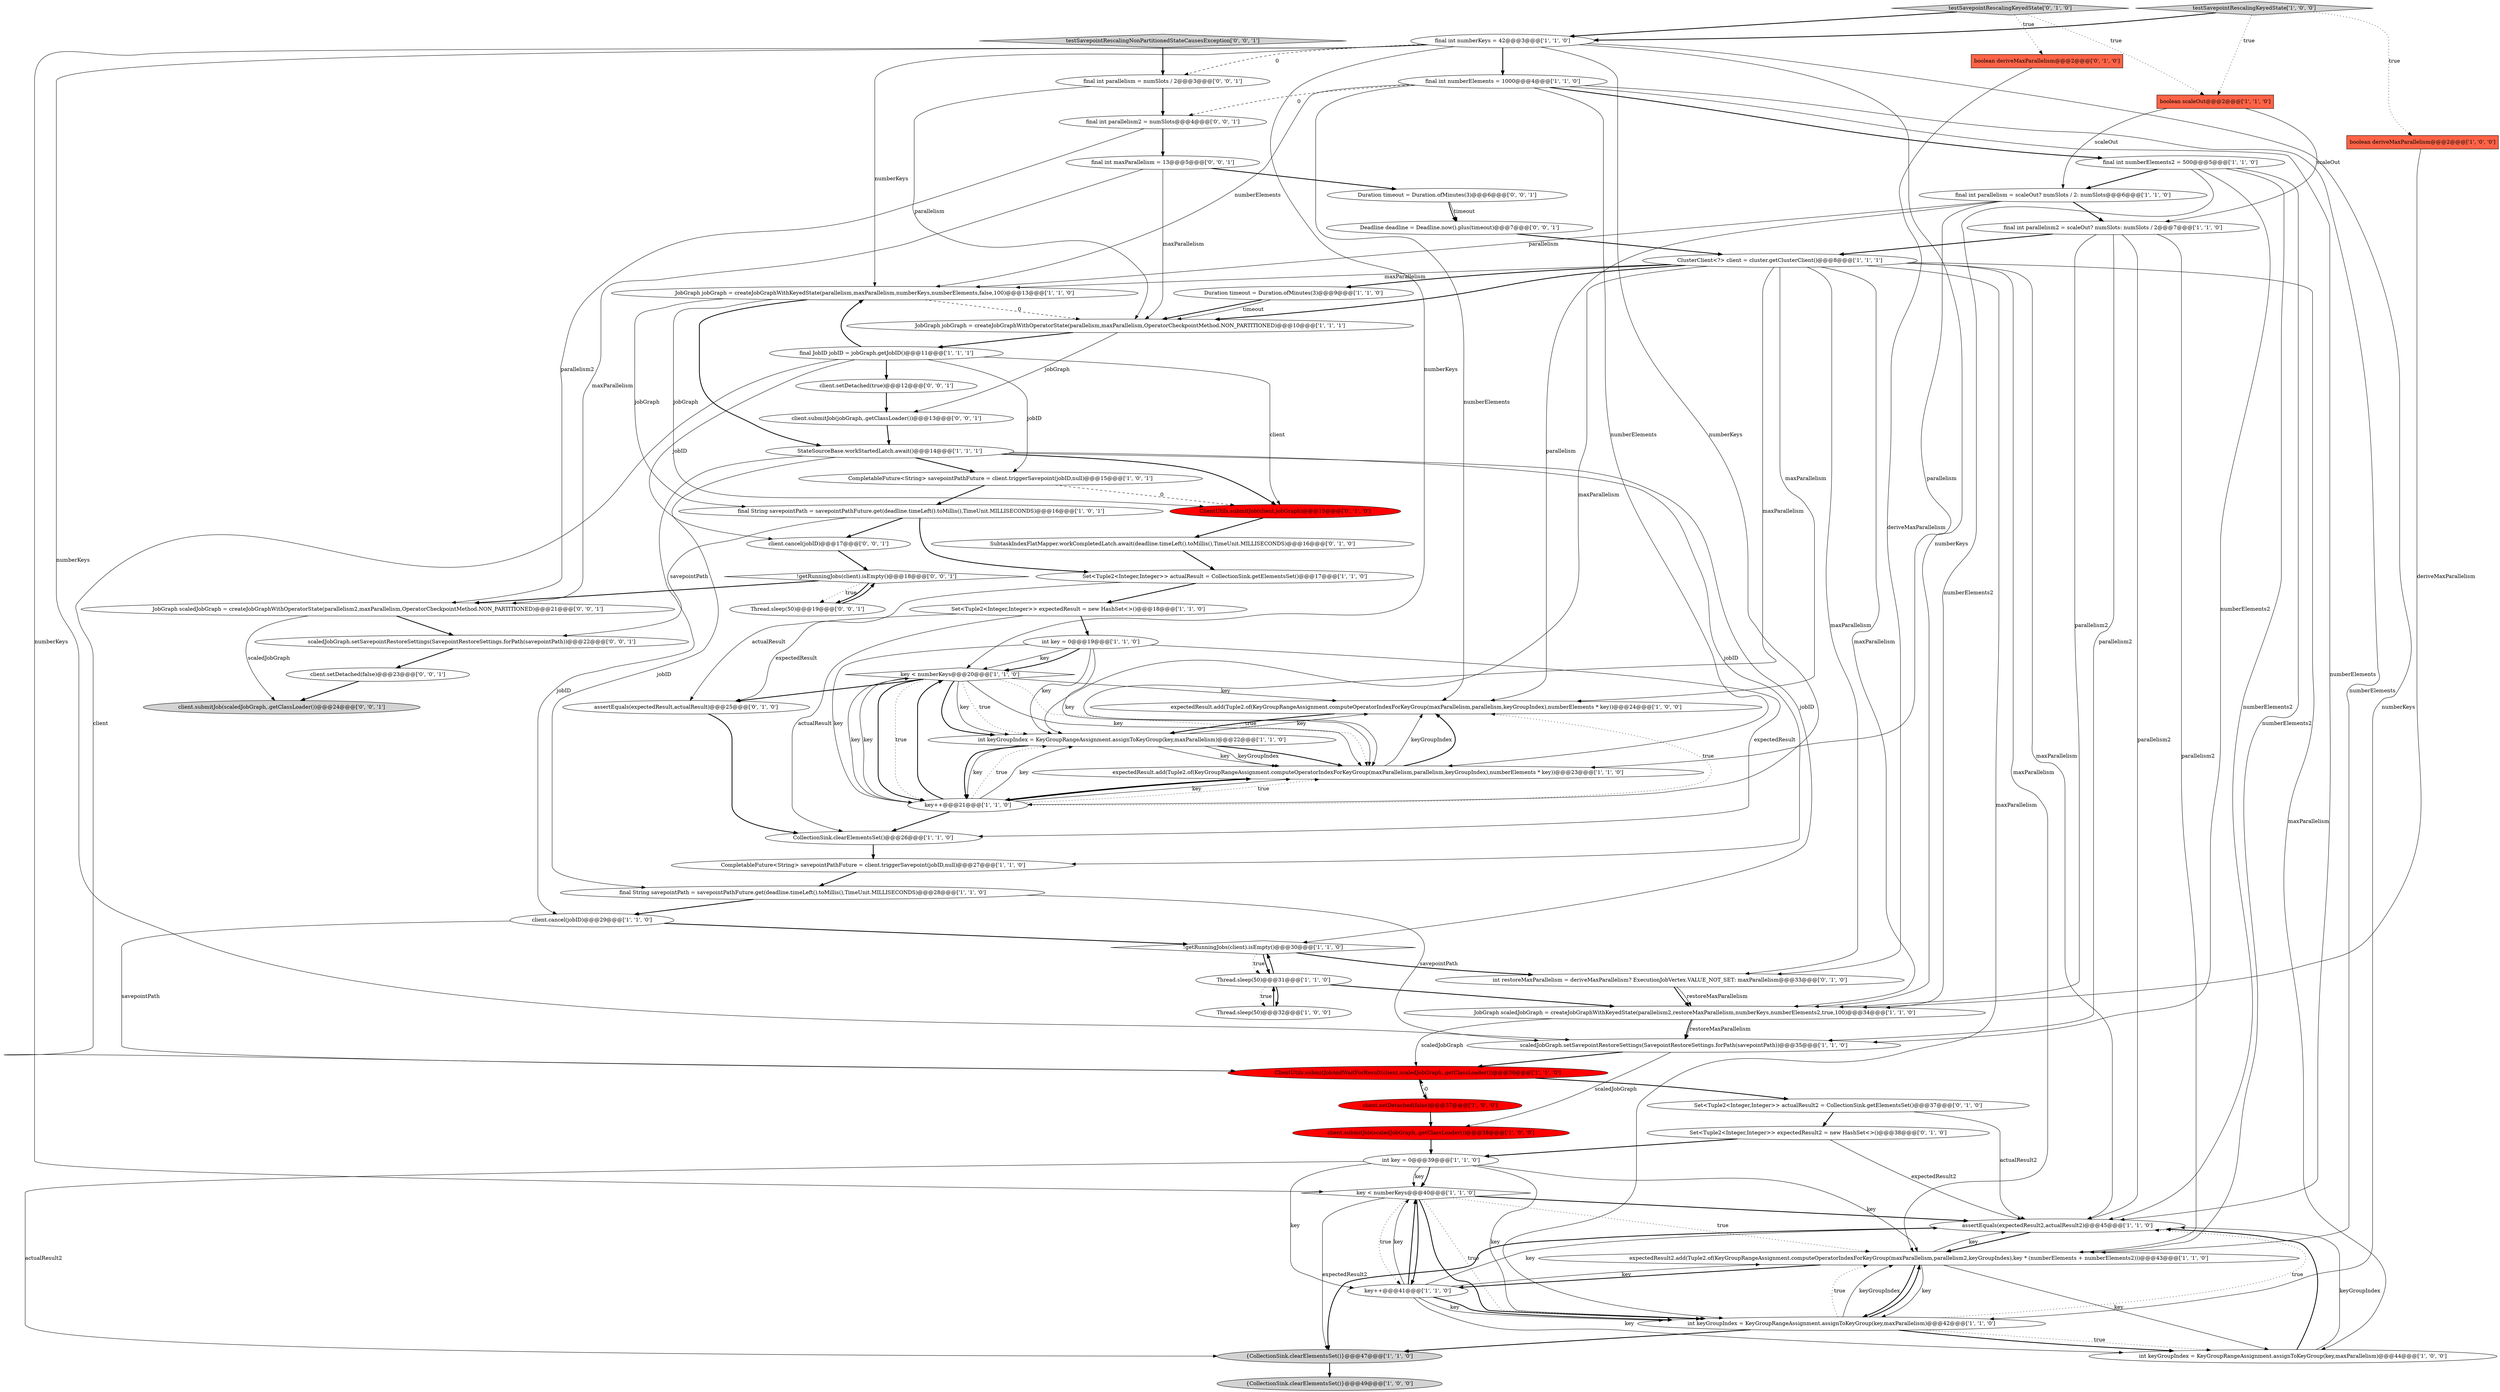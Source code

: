 digraph {
29 [style = filled, label = "{CollectionSink.clearElementsSet()}@@@49@@@['1', '0', '0']", fillcolor = lightgray, shape = ellipse image = "AAA0AAABBB1BBB"];
51 [style = filled, label = "assertEquals(expectedResult,actualResult)@@@25@@@['0', '1', '0']", fillcolor = white, shape = ellipse image = "AAA0AAABBB2BBB"];
64 [style = filled, label = "final int maxParallelism = 13@@@5@@@['0', '0', '1']", fillcolor = white, shape = ellipse image = "AAA0AAABBB3BBB"];
14 [style = filled, label = "key < numberKeys@@@40@@@['1', '1', '0']", fillcolor = white, shape = diamond image = "AAA0AAABBB1BBB"];
21 [style = filled, label = "key < numberKeys@@@20@@@['1', '1', '0']", fillcolor = white, shape = diamond image = "AAA0AAABBB1BBB"];
23 [style = filled, label = "int key = 0@@@39@@@['1', '1', '0']", fillcolor = white, shape = ellipse image = "AAA0AAABBB1BBB"];
39 [style = filled, label = "final int numberElements2 = 500@@@5@@@['1', '1', '0']", fillcolor = white, shape = ellipse image = "AAA0AAABBB1BBB"];
40 [style = filled, label = "int keyGroupIndex = KeyGroupRangeAssignment.assignToKeyGroup(key,maxParallelism)@@@44@@@['1', '0', '0']", fillcolor = white, shape = ellipse image = "AAA0AAABBB1BBB"];
42 [style = filled, label = "ClusterClient<?> client = cluster.getClusterClient()@@@8@@@['1', '1', '1']", fillcolor = white, shape = ellipse image = "AAA0AAABBB1BBB"];
66 [style = filled, label = "final int parallelism2 = numSlots@@@4@@@['0', '0', '1']", fillcolor = white, shape = ellipse image = "AAA0AAABBB3BBB"];
20 [style = filled, label = "{CollectionSink.clearElementsSet()}@@@47@@@['1', '1', '0']", fillcolor = lightgray, shape = ellipse image = "AAA0AAABBB1BBB"];
3 [style = filled, label = "JobGraph scaledJobGraph = createJobGraphWithKeyedState(parallelism2,restoreMaxParallelism,numberKeys,numberElements2,true,100)@@@34@@@['1', '1', '0']", fillcolor = white, shape = ellipse image = "AAA0AAABBB1BBB"];
17 [style = filled, label = "final String savepointPath = savepointPathFuture.get(deadline.timeLeft().toMillis(),TimeUnit.MILLISECONDS)@@@16@@@['1', '0', '1']", fillcolor = white, shape = ellipse image = "AAA0AAABBB1BBB"];
19 [style = filled, label = "testSavepointRescalingKeyedState['1', '0', '0']", fillcolor = lightgray, shape = diamond image = "AAA0AAABBB1BBB"];
30 [style = filled, label = "CompletableFuture<String> savepointPathFuture = client.triggerSavepoint(jobID,null)@@@15@@@['1', '0', '1']", fillcolor = white, shape = ellipse image = "AAA0AAABBB1BBB"];
38 [style = filled, label = "Thread.sleep(50)@@@31@@@['1', '1', '0']", fillcolor = white, shape = ellipse image = "AAA0AAABBB1BBB"];
62 [style = filled, label = "!getRunningJobs(client).isEmpty()@@@18@@@['0', '0', '1']", fillcolor = white, shape = diamond image = "AAA0AAABBB3BBB"];
34 [style = filled, label = "assertEquals(expectedResult2,actualResult2)@@@45@@@['1', '1', '0']", fillcolor = white, shape = ellipse image = "AAA0AAABBB1BBB"];
36 [style = filled, label = "JobGraph jobGraph = createJobGraphWithKeyedState(parallelism,maxParallelism,numberKeys,numberElements,false,100)@@@13@@@['1', '1', '0']", fillcolor = white, shape = ellipse image = "AAA0AAABBB1BBB"];
52 [style = filled, label = "ClientUtils.submitJob(client,jobGraph)@@@15@@@['0', '1', '0']", fillcolor = red, shape = ellipse image = "AAA1AAABBB2BBB"];
31 [style = filled, label = "ClientUtils.submitJobAndWaitForResult(client,scaledJobGraph,.getClassLoader())@@@36@@@['1', '1', '0']", fillcolor = red, shape = ellipse image = "AAA1AAABBB1BBB"];
18 [style = filled, label = "final JobID jobID = jobGraph.getJobID()@@@11@@@['1', '1', '1']", fillcolor = white, shape = ellipse image = "AAA0AAABBB1BBB"];
45 [style = filled, label = "SubtaskIndexFlatMapper.workCompletedLatch.await(deadline.timeLeft().toMillis(),TimeUnit.MILLISECONDS)@@@16@@@['0', '1', '0']", fillcolor = white, shape = ellipse image = "AAA0AAABBB2BBB"];
4 [style = filled, label = "!getRunningJobs(client).isEmpty()@@@30@@@['1', '1', '0']", fillcolor = white, shape = diamond image = "AAA0AAABBB1BBB"];
22 [style = filled, label = "client.setDetached(false)@@@37@@@['1', '0', '0']", fillcolor = red, shape = ellipse image = "AAA1AAABBB1BBB"];
9 [style = filled, label = "scaledJobGraph.setSavepointRestoreSettings(SavepointRestoreSettings.forPath(savepointPath))@@@35@@@['1', '1', '0']", fillcolor = white, shape = ellipse image = "AAA0AAABBB1BBB"];
10 [style = filled, label = "client.cancel(jobID)@@@29@@@['1', '1', '0']", fillcolor = white, shape = ellipse image = "AAA0AAABBB1BBB"];
46 [style = filled, label = "testSavepointRescalingKeyedState['0', '1', '0']", fillcolor = lightgray, shape = diamond image = "AAA0AAABBB2BBB"];
50 [style = filled, label = "boolean deriveMaxParallelism@@@2@@@['0', '1', '0']", fillcolor = tomato, shape = box image = "AAA0AAABBB2BBB"];
24 [style = filled, label = "StateSourceBase.workStartedLatch.await()@@@14@@@['1', '1', '1']", fillcolor = white, shape = ellipse image = "AAA0AAABBB1BBB"];
61 [style = filled, label = "JobGraph scaledJobGraph = createJobGraphWithOperatorState(parallelism2,maxParallelism,OperatorCheckpointMethod.NON_PARTITIONED)@@@21@@@['0', '0', '1']", fillcolor = white, shape = ellipse image = "AAA0AAABBB3BBB"];
57 [style = filled, label = "Thread.sleep(50)@@@19@@@['0', '0', '1']", fillcolor = white, shape = ellipse image = "AAA0AAABBB3BBB"];
13 [style = filled, label = "Set<Tuple2<Integer,Integer>> expectedResult = new HashSet<>()@@@18@@@['1', '1', '0']", fillcolor = white, shape = ellipse image = "AAA0AAABBB1BBB"];
48 [style = filled, label = "int restoreMaxParallelism = deriveMaxParallelism? ExecutionJobVertex.VALUE_NOT_SET: maxParallelism@@@33@@@['0', '1', '0']", fillcolor = white, shape = ellipse image = "AAA0AAABBB2BBB"];
32 [style = filled, label = "Duration timeout = Duration.ofMinutes(3)@@@9@@@['1', '1', '0']", fillcolor = white, shape = ellipse image = "AAA0AAABBB1BBB"];
53 [style = filled, label = "client.submitJob(jobGraph,.getClassLoader())@@@13@@@['0', '0', '1']", fillcolor = white, shape = ellipse image = "AAA0AAABBB3BBB"];
8 [style = filled, label = "key++@@@41@@@['1', '1', '0']", fillcolor = white, shape = ellipse image = "AAA0AAABBB1BBB"];
41 [style = filled, label = "boolean scaleOut@@@2@@@['1', '1', '0']", fillcolor = tomato, shape = box image = "AAA0AAABBB1BBB"];
0 [style = filled, label = "Thread.sleep(50)@@@32@@@['1', '0', '0']", fillcolor = white, shape = ellipse image = "AAA0AAABBB1BBB"];
49 [style = filled, label = "Set<Tuple2<Integer,Integer>> actualResult2 = CollectionSink.getElementsSet()@@@37@@@['0', '1', '0']", fillcolor = white, shape = ellipse image = "AAA0AAABBB2BBB"];
47 [style = filled, label = "Set<Tuple2<Integer,Integer>> expectedResult2 = new HashSet<>()@@@38@@@['0', '1', '0']", fillcolor = white, shape = ellipse image = "AAA0AAABBB2BBB"];
15 [style = filled, label = "expectedResult2.add(Tuple2.of(KeyGroupRangeAssignment.computeOperatorIndexForKeyGroup(maxParallelism,parallelism2,keyGroupIndex),key * (numberElements + numberElements2)))@@@43@@@['1', '1', '0']", fillcolor = white, shape = ellipse image = "AAA0AAABBB1BBB"];
7 [style = filled, label = "final int parallelism = scaleOut? numSlots / 2: numSlots@@@6@@@['1', '1', '0']", fillcolor = white, shape = ellipse image = "AAA0AAABBB1BBB"];
67 [style = filled, label = "client.setDetached(true)@@@12@@@['0', '0', '1']", fillcolor = white, shape = ellipse image = "AAA0AAABBB3BBB"];
26 [style = filled, label = "expectedResult.add(Tuple2.of(KeyGroupRangeAssignment.computeOperatorIndexForKeyGroup(maxParallelism,parallelism,keyGroupIndex),numberElements * key))@@@24@@@['1', '0', '0']", fillcolor = white, shape = ellipse image = "AAA0AAABBB1BBB"];
33 [style = filled, label = "final int parallelism2 = scaleOut? numSlots: numSlots / 2@@@7@@@['1', '1', '0']", fillcolor = white, shape = ellipse image = "AAA0AAABBB1BBB"];
56 [style = filled, label = "scaledJobGraph.setSavepointRestoreSettings(SavepointRestoreSettings.forPath(savepointPath))@@@22@@@['0', '0', '1']", fillcolor = white, shape = ellipse image = "AAA0AAABBB3BBB"];
28 [style = filled, label = "Set<Tuple2<Integer,Integer>> actualResult = CollectionSink.getElementsSet()@@@17@@@['1', '1', '0']", fillcolor = white, shape = ellipse image = "AAA0AAABBB1BBB"];
5 [style = filled, label = "final int numberElements = 1000@@@4@@@['1', '1', '0']", fillcolor = white, shape = ellipse image = "AAA0AAABBB1BBB"];
25 [style = filled, label = "key++@@@21@@@['1', '1', '0']", fillcolor = white, shape = ellipse image = "AAA0AAABBB1BBB"];
59 [style = filled, label = "final int parallelism = numSlots / 2@@@3@@@['0', '0', '1']", fillcolor = white, shape = ellipse image = "AAA0AAABBB3BBB"];
60 [style = filled, label = "client.setDetached(false)@@@23@@@['0', '0', '1']", fillcolor = white, shape = ellipse image = "AAA0AAABBB3BBB"];
37 [style = filled, label = "boolean deriveMaxParallelism@@@2@@@['1', '0', '0']", fillcolor = tomato, shape = box image = "AAA0AAABBB1BBB"];
6 [style = filled, label = "int keyGroupIndex = KeyGroupRangeAssignment.assignToKeyGroup(key,maxParallelism)@@@42@@@['1', '1', '0']", fillcolor = white, shape = ellipse image = "AAA0AAABBB1BBB"];
43 [style = filled, label = "int keyGroupIndex = KeyGroupRangeAssignment.assignToKeyGroup(key,maxParallelism)@@@22@@@['1', '1', '0']", fillcolor = white, shape = ellipse image = "AAA0AAABBB1BBB"];
35 [style = filled, label = "JobGraph jobGraph = createJobGraphWithOperatorState(parallelism,maxParallelism,OperatorCheckpointMethod.NON_PARTITIONED)@@@10@@@['1', '1', '1']", fillcolor = white, shape = ellipse image = "AAA0AAABBB1BBB"];
63 [style = filled, label = "Duration timeout = Duration.ofMinutes(3)@@@6@@@['0', '0', '1']", fillcolor = white, shape = ellipse image = "AAA0AAABBB3BBB"];
55 [style = filled, label = "testSavepointRescalingNonPartitionedStateCausesException['0', '0', '1']", fillcolor = lightgray, shape = diamond image = "AAA0AAABBB3BBB"];
16 [style = filled, label = "CollectionSink.clearElementsSet()@@@26@@@['1', '1', '0']", fillcolor = white, shape = ellipse image = "AAA0AAABBB1BBB"];
2 [style = filled, label = "final String savepointPath = savepointPathFuture.get(deadline.timeLeft().toMillis(),TimeUnit.MILLISECONDS)@@@28@@@['1', '1', '0']", fillcolor = white, shape = ellipse image = "AAA0AAABBB1BBB"];
65 [style = filled, label = "Deadline deadline = Deadline.now().plus(timeout)@@@7@@@['0', '0', '1']", fillcolor = white, shape = ellipse image = "AAA0AAABBB3BBB"];
58 [style = filled, label = "client.submitJob(scaledJobGraph,.getClassLoader())@@@24@@@['0', '0', '1']", fillcolor = lightgray, shape = ellipse image = "AAA0AAABBB3BBB"];
27 [style = filled, label = "CompletableFuture<String> savepointPathFuture = client.triggerSavepoint(jobID,null)@@@27@@@['1', '1', '0']", fillcolor = white, shape = ellipse image = "AAA0AAABBB1BBB"];
54 [style = filled, label = "client.cancel(jobID)@@@17@@@['0', '0', '1']", fillcolor = white, shape = ellipse image = "AAA0AAABBB3BBB"];
11 [style = filled, label = "client.submitJob(scaledJobGraph,.getClassLoader())@@@38@@@['1', '0', '0']", fillcolor = red, shape = ellipse image = "AAA1AAABBB1BBB"];
12 [style = filled, label = "int key = 0@@@19@@@['1', '1', '0']", fillcolor = white, shape = ellipse image = "AAA0AAABBB1BBB"];
1 [style = filled, label = "final int numberKeys = 42@@@3@@@['1', '1', '0']", fillcolor = white, shape = ellipse image = "AAA0AAABBB1BBB"];
44 [style = filled, label = "expectedResult.add(Tuple2.of(KeyGroupRangeAssignment.computeOperatorIndexForKeyGroup(maxParallelism,parallelism,keyGroupIndex),numberElements * key))@@@23@@@['1', '1', '0']", fillcolor = white, shape = ellipse image = "AAA0AAABBB1BBB"];
1->5 [style = bold, label=""];
8->6 [style = solid, label="key"];
32->35 [style = bold, label=""];
12->21 [style = solid, label="key"];
1->25 [style = solid, label="numberKeys"];
17->54 [style = bold, label=""];
48->3 [style = bold, label=""];
4->38 [style = dotted, label="true"];
21->51 [style = bold, label=""];
21->25 [style = solid, label="key"];
34->20 [style = bold, label=""];
65->42 [style = bold, label=""];
61->56 [style = bold, label=""];
23->15 [style = solid, label="key"];
57->62 [style = bold, label=""];
44->26 [style = solid, label="keyGroupIndex"];
62->57 [style = dotted, label="true"];
32->35 [style = solid, label="timeout"];
21->43 [style = bold, label=""];
24->10 [style = solid, label="jobID"];
62->61 [style = bold, label=""];
9->11 [style = solid, label="scaledJobGraph"];
34->15 [style = bold, label=""];
38->4 [style = bold, label=""];
12->43 [style = solid, label="key"];
8->6 [style = bold, label=""];
5->36 [style = solid, label="numberElements"];
7->26 [style = solid, label="parallelism"];
15->40 [style = solid, label="key"];
64->35 [style = solid, label="maxParallelism"];
25->44 [style = bold, label=""];
59->66 [style = bold, label=""];
43->26 [style = solid, label="key"];
24->30 [style = bold, label=""];
1->59 [style = dashed, label="0"];
40->34 [style = solid, label="keyGroupIndex"];
1->14 [style = solid, label="numberKeys"];
30->52 [style = dashed, label="0"];
5->44 [style = solid, label="numberElements"];
19->1 [style = bold, label=""];
36->24 [style = bold, label=""];
33->42 [style = bold, label=""];
66->64 [style = bold, label=""];
25->44 [style = solid, label="key"];
21->44 [style = solid, label="key"];
50->48 [style = solid, label="deriveMaxParallelism"];
23->8 [style = solid, label="key"];
43->44 [style = bold, label=""];
27->2 [style = bold, label=""];
36->35 [style = dashed, label="0"];
21->26 [style = solid, label="key"];
25->21 [style = bold, label=""];
25->44 [style = dotted, label="true"];
6->15 [style = dotted, label="true"];
36->17 [style = solid, label="jobGraph"];
18->52 [style = solid, label="client"];
4->38 [style = bold, label=""];
24->2 [style = solid, label="jobID"];
39->3 [style = solid, label="numberElements2"];
36->52 [style = solid, label="jobGraph"];
49->34 [style = solid, label="actualResult2"];
42->40 [style = solid, label="maxParallelism"];
35->18 [style = bold, label=""];
23->20 [style = solid, label="actualResult2"];
7->44 [style = solid, label="parallelism"];
33->15 [style = solid, label="parallelism2"];
5->39 [style = bold, label=""];
12->21 [style = bold, label=""];
55->59 [style = bold, label=""];
52->45 [style = bold, label=""];
54->62 [style = bold, label=""];
66->61 [style = solid, label="parallelism2"];
26->43 [style = bold, label=""];
42->43 [style = solid, label="maxParallelism"];
40->34 [style = bold, label=""];
21->25 [style = bold, label=""];
51->16 [style = bold, label=""];
19->37 [style = dotted, label="true"];
8->14 [style = solid, label="key"];
67->53 [style = bold, label=""];
47->34 [style = solid, label="expectedResult2"];
0->38 [style = bold, label=""];
23->14 [style = bold, label=""];
7->33 [style = bold, label=""];
43->25 [style = solid, label="key"];
23->14 [style = solid, label="key"];
1->6 [style = solid, label="numberKeys"];
13->51 [style = solid, label="expectedResult"];
59->35 [style = solid, label="parallelism"];
13->12 [style = bold, label=""];
39->7 [style = bold, label=""];
24->4 [style = solid, label="jobID"];
42->15 [style = solid, label="maxParallelism"];
38->0 [style = bold, label=""];
53->24 [style = bold, label=""];
19->41 [style = dotted, label="true"];
21->43 [style = solid, label="key"];
42->32 [style = bold, label=""];
42->34 [style = solid, label="maxParallelism"];
14->8 [style = bold, label=""];
5->26 [style = solid, label="numberElements"];
22->11 [style = bold, label=""];
14->6 [style = bold, label=""];
25->26 [style = dotted, label="true"];
18->54 [style = solid, label="jobID"];
22->31 [style = dashed, label="0"];
39->34 [style = solid, label="numberElements2"];
42->26 [style = solid, label="maxParallelism"];
6->40 [style = dotted, label="true"];
6->15 [style = solid, label="keyGroupIndex"];
3->9 [style = solid, label="restoreMaxParallelism"];
8->34 [style = solid, label="key"];
30->17 [style = bold, label=""];
63->65 [style = bold, label=""];
16->27 [style = bold, label=""];
9->31 [style = bold, label=""];
48->3 [style = solid, label="restoreMaxParallelism"];
56->60 [style = bold, label=""];
8->40 [style = solid, label="key"];
23->6 [style = solid, label="key"];
8->14 [style = bold, label=""];
31->49 [style = bold, label=""];
18->30 [style = solid, label="jobID"];
61->58 [style = solid, label="scaledJobGraph"];
33->34 [style = solid, label="parallelism2"];
25->16 [style = bold, label=""];
2->10 [style = bold, label=""];
42->44 [style = solid, label="maxParallelism"];
38->3 [style = bold, label=""];
33->3 [style = solid, label="parallelism2"];
18->31 [style = solid, label="client"];
6->15 [style = bold, label=""];
3->9 [style = bold, label=""];
6->20 [style = bold, label=""];
2->9 [style = solid, label="savepointPath"];
60->58 [style = bold, label=""];
21->25 [style = dotted, label="true"];
14->20 [style = solid, label="expectedResult2"];
39->15 [style = solid, label="numberElements2"];
12->25 [style = solid, label="key"];
1->21 [style = solid, label="numberKeys"];
46->50 [style = dotted, label="true"];
3->31 [style = solid, label="scaledJobGraph"];
14->8 [style = dotted, label="true"];
42->3 [style = solid, label="maxParallelism"];
63->65 [style = solid, label="timeout"];
44->25 [style = bold, label=""];
25->43 [style = dotted, label="true"];
18->67 [style = bold, label=""];
4->48 [style = bold, label=""];
15->34 [style = solid, label="key"];
41->33 [style = solid, label="scaleOut"];
47->23 [style = bold, label=""];
1->3 [style = solid, label="numberKeys"];
15->8 [style = bold, label=""];
42->6 [style = solid, label="maxParallelism"];
21->43 [style = dotted, label="true"];
7->36 [style = solid, label="parallelism"];
35->53 [style = solid, label="jobGraph"];
14->6 [style = dotted, label="true"];
42->36 [style = solid, label="maxParallelism"];
12->16 [style = solid, label="expectedResult"];
25->43 [style = solid, label="key"];
31->22 [style = bold, label=""];
5->15 [style = solid, label="numberElements"];
28->51 [style = solid, label="actualResult"];
20->29 [style = bold, label=""];
13->16 [style = solid, label="actualResult"];
64->63 [style = bold, label=""];
39->9 [style = solid, label="numberElements2"];
37->3 [style = solid, label="deriveMaxParallelism"];
28->13 [style = bold, label=""];
14->34 [style = bold, label=""];
18->36 [style = bold, label=""];
15->6 [style = bold, label=""];
1->9 [style = solid, label="numberKeys"];
43->44 [style = solid, label="key"];
45->28 [style = bold, label=""];
38->0 [style = dotted, label="true"];
5->34 [style = solid, label="numberElements"];
24->27 [style = solid, label="jobID"];
62->57 [style = bold, label=""];
46->41 [style = dotted, label="true"];
64->61 [style = solid, label="maxParallelism"];
8->15 [style = solid, label="key"];
49->47 [style = bold, label=""];
42->35 [style = bold, label=""];
25->21 [style = solid, label="key"];
14->15 [style = dotted, label="true"];
17->28 [style = bold, label=""];
44->26 [style = bold, label=""];
46->1 [style = bold, label=""];
21->44 [style = dotted, label="true"];
6->40 [style = bold, label=""];
10->31 [style = solid, label="savepointPath"];
41->7 [style = solid, label="scaleOut"];
12->44 [style = solid, label="key"];
10->4 [style = bold, label=""];
6->34 [style = dotted, label="true"];
5->66 [style = dashed, label="0"];
24->52 [style = bold, label=""];
17->56 [style = solid, label="savepointPath"];
43->25 [style = bold, label=""];
15->6 [style = solid, label="key"];
1->36 [style = solid, label="numberKeys"];
11->23 [style = bold, label=""];
33->9 [style = solid, label="parallelism2"];
43->44 [style = solid, label="keyGroupIndex"];
42->48 [style = solid, label="maxParallelism"];
}
